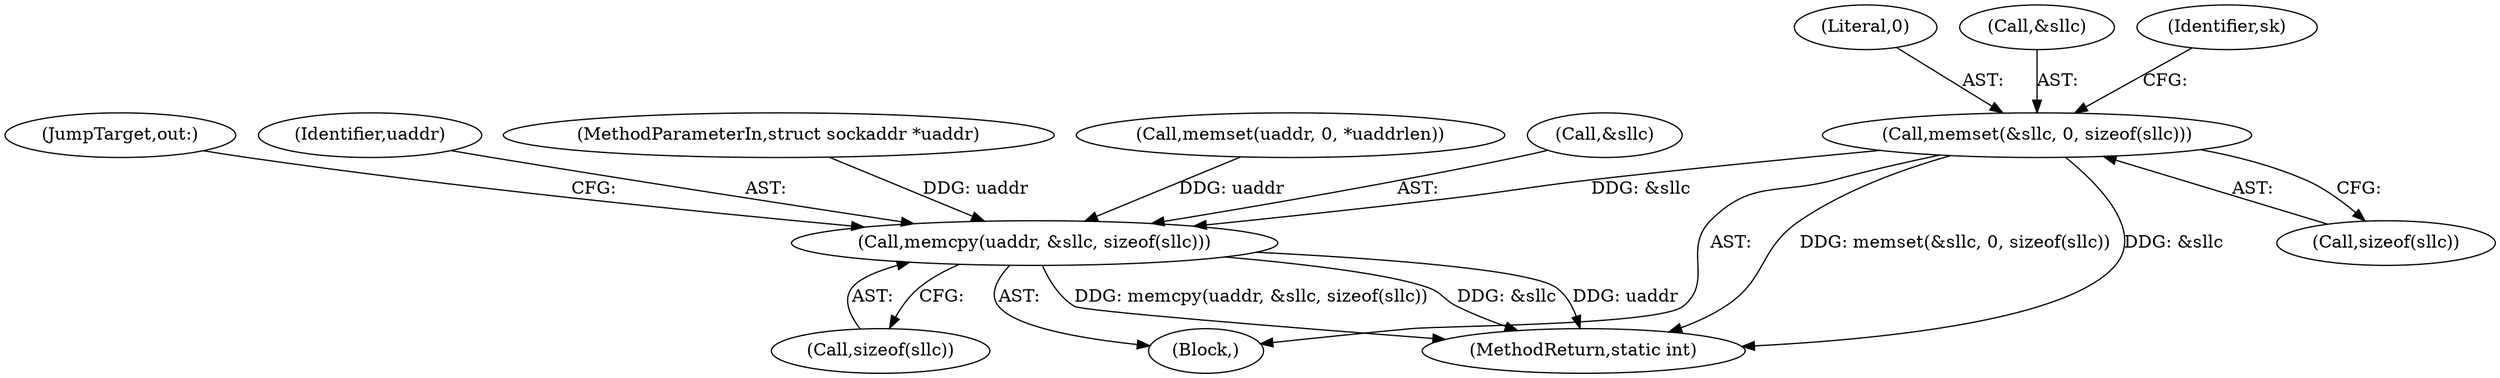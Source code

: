 digraph "0_linux_3592aaeb80290bda0f2cf0b5456c97bfc638b192@API" {
"1000122" [label="(Call,memset(&sllc, 0, sizeof(sllc)))"];
"1000249" [label="(Call,memcpy(uaddr, &sllc, sizeof(sllc)))"];
"1000122" [label="(Call,memset(&sllc, 0, sizeof(sllc)))"];
"1000255" [label="(JumpTarget,out:)"];
"1000105" [label="(Block,)"];
"1000125" [label="(Literal,0)"];
"1000260" [label="(MethodReturn,static int)"];
"1000123" [label="(Call,&sllc)"];
"1000250" [label="(Identifier,uaddr)"];
"1000126" [label="(Call,sizeof(sllc))"];
"1000129" [label="(Identifier,sk)"];
"1000102" [label="(MethodParameterIn,struct sockaddr *uaddr)"];
"1000140" [label="(Call,memset(uaddr, 0, *uaddrlen))"];
"1000251" [label="(Call,&sllc)"];
"1000249" [label="(Call,memcpy(uaddr, &sllc, sizeof(sllc)))"];
"1000253" [label="(Call,sizeof(sllc))"];
"1000122" -> "1000105"  [label="AST: "];
"1000122" -> "1000126"  [label="CFG: "];
"1000123" -> "1000122"  [label="AST: "];
"1000125" -> "1000122"  [label="AST: "];
"1000126" -> "1000122"  [label="AST: "];
"1000129" -> "1000122"  [label="CFG: "];
"1000122" -> "1000260"  [label="DDG: &sllc"];
"1000122" -> "1000260"  [label="DDG: memset(&sllc, 0, sizeof(sllc))"];
"1000122" -> "1000249"  [label="DDG: &sllc"];
"1000249" -> "1000105"  [label="AST: "];
"1000249" -> "1000253"  [label="CFG: "];
"1000250" -> "1000249"  [label="AST: "];
"1000251" -> "1000249"  [label="AST: "];
"1000253" -> "1000249"  [label="AST: "];
"1000255" -> "1000249"  [label="CFG: "];
"1000249" -> "1000260"  [label="DDG: memcpy(uaddr, &sllc, sizeof(sllc))"];
"1000249" -> "1000260"  [label="DDG: &sllc"];
"1000249" -> "1000260"  [label="DDG: uaddr"];
"1000140" -> "1000249"  [label="DDG: uaddr"];
"1000102" -> "1000249"  [label="DDG: uaddr"];
}
